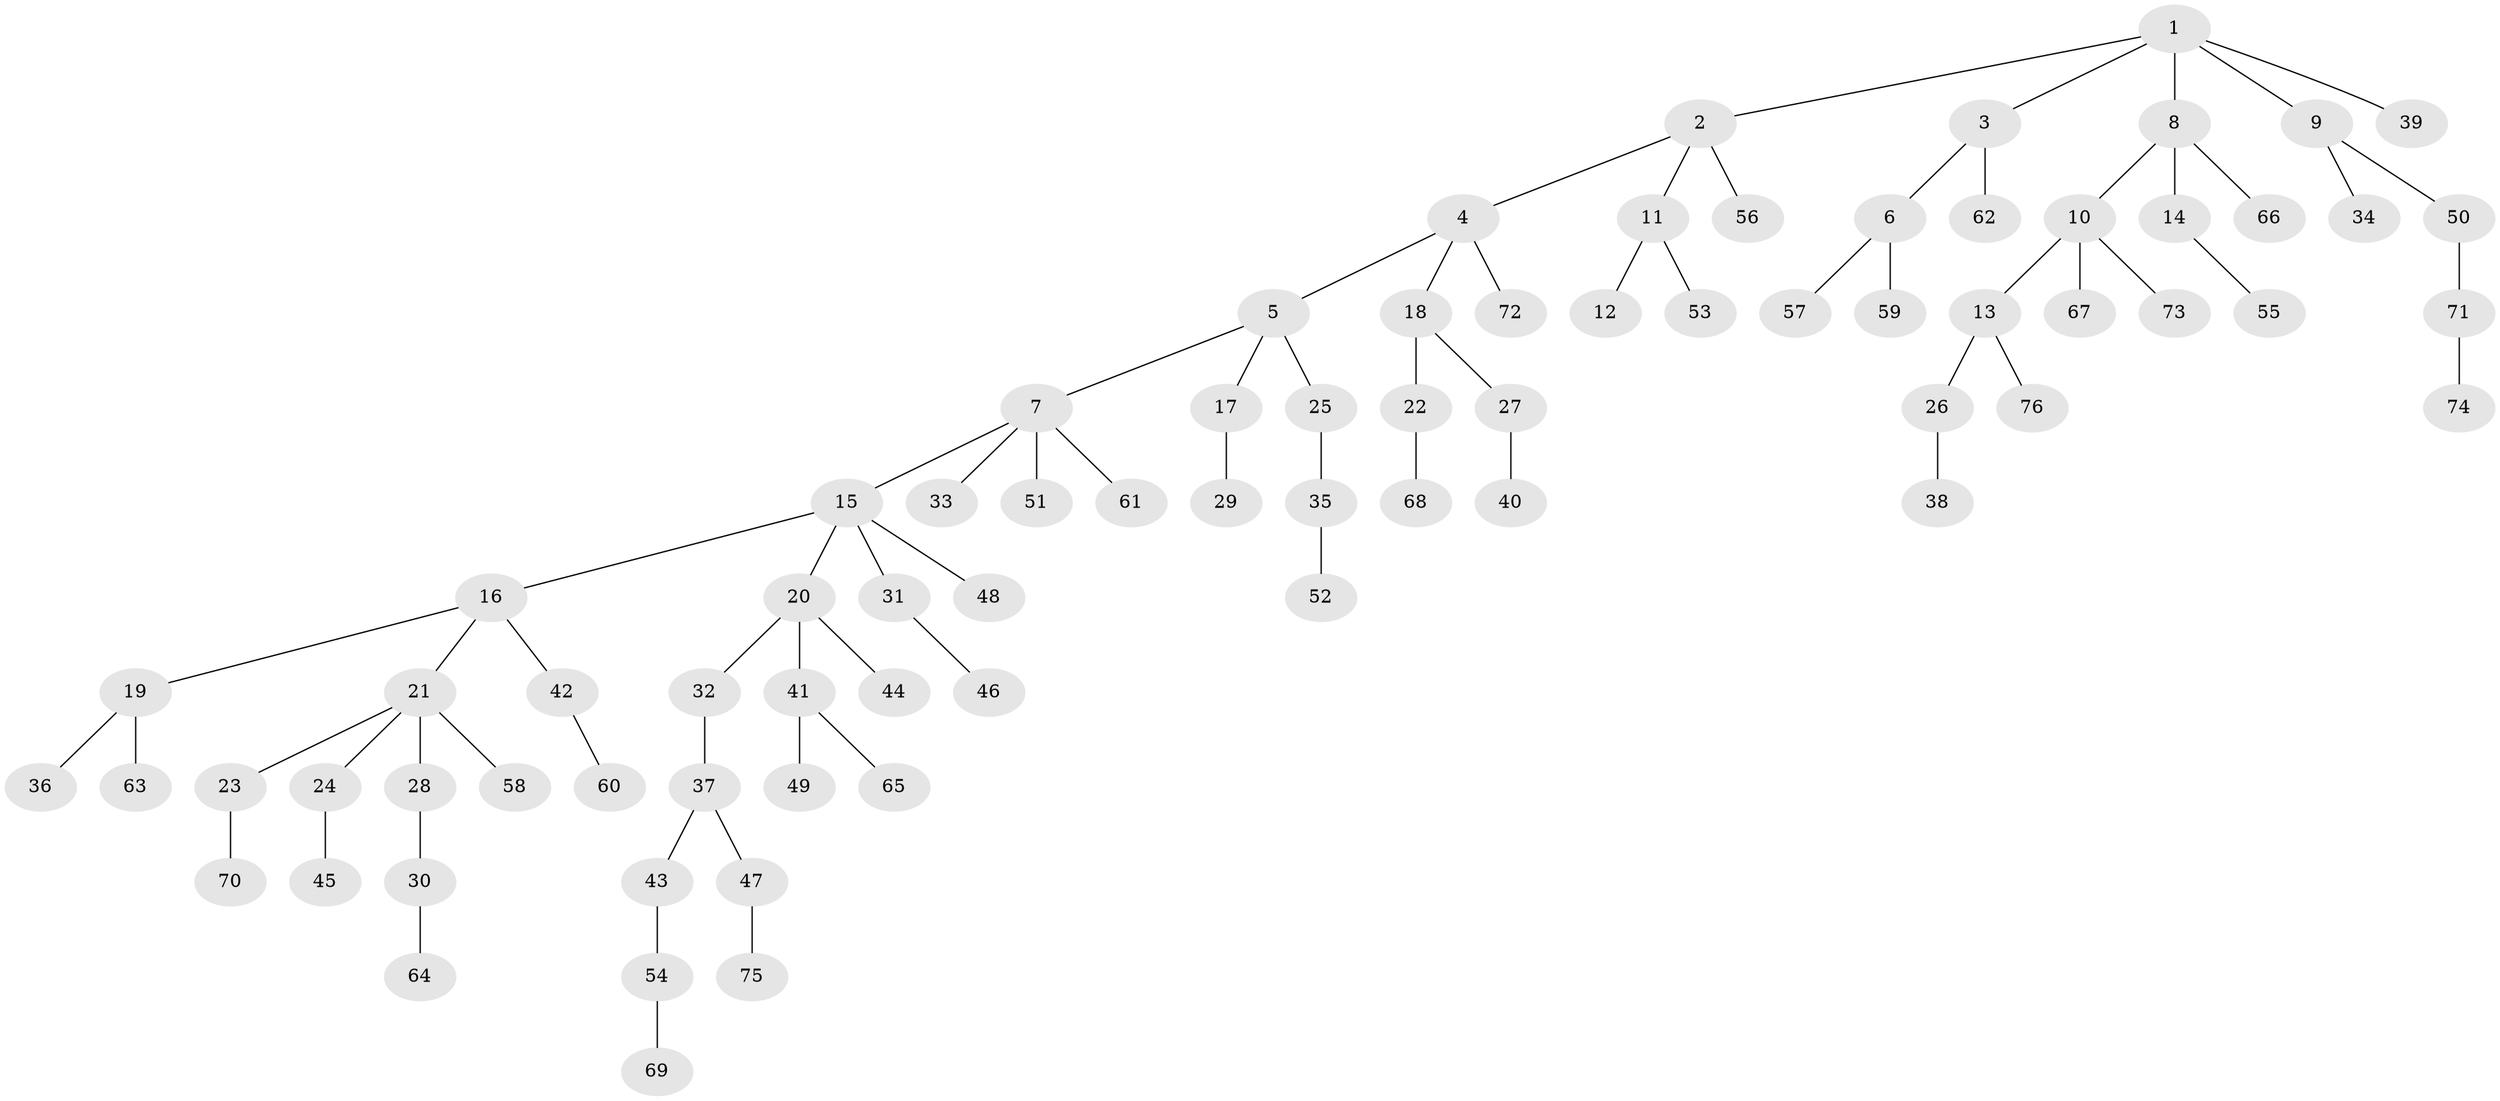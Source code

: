 // Generated by graph-tools (version 1.1) at 2025/02/03/09/25 03:02:17]
// undirected, 76 vertices, 75 edges
graph export_dot {
graph [start="1"]
  node [color=gray90,style=filled];
  1;
  2;
  3;
  4;
  5;
  6;
  7;
  8;
  9;
  10;
  11;
  12;
  13;
  14;
  15;
  16;
  17;
  18;
  19;
  20;
  21;
  22;
  23;
  24;
  25;
  26;
  27;
  28;
  29;
  30;
  31;
  32;
  33;
  34;
  35;
  36;
  37;
  38;
  39;
  40;
  41;
  42;
  43;
  44;
  45;
  46;
  47;
  48;
  49;
  50;
  51;
  52;
  53;
  54;
  55;
  56;
  57;
  58;
  59;
  60;
  61;
  62;
  63;
  64;
  65;
  66;
  67;
  68;
  69;
  70;
  71;
  72;
  73;
  74;
  75;
  76;
  1 -- 2;
  1 -- 3;
  1 -- 8;
  1 -- 9;
  1 -- 39;
  2 -- 4;
  2 -- 11;
  2 -- 56;
  3 -- 6;
  3 -- 62;
  4 -- 5;
  4 -- 18;
  4 -- 72;
  5 -- 7;
  5 -- 17;
  5 -- 25;
  6 -- 57;
  6 -- 59;
  7 -- 15;
  7 -- 33;
  7 -- 51;
  7 -- 61;
  8 -- 10;
  8 -- 14;
  8 -- 66;
  9 -- 34;
  9 -- 50;
  10 -- 13;
  10 -- 67;
  10 -- 73;
  11 -- 12;
  11 -- 53;
  13 -- 26;
  13 -- 76;
  14 -- 55;
  15 -- 16;
  15 -- 20;
  15 -- 31;
  15 -- 48;
  16 -- 19;
  16 -- 21;
  16 -- 42;
  17 -- 29;
  18 -- 22;
  18 -- 27;
  19 -- 36;
  19 -- 63;
  20 -- 32;
  20 -- 41;
  20 -- 44;
  21 -- 23;
  21 -- 24;
  21 -- 28;
  21 -- 58;
  22 -- 68;
  23 -- 70;
  24 -- 45;
  25 -- 35;
  26 -- 38;
  27 -- 40;
  28 -- 30;
  30 -- 64;
  31 -- 46;
  32 -- 37;
  35 -- 52;
  37 -- 43;
  37 -- 47;
  41 -- 49;
  41 -- 65;
  42 -- 60;
  43 -- 54;
  47 -- 75;
  50 -- 71;
  54 -- 69;
  71 -- 74;
}
